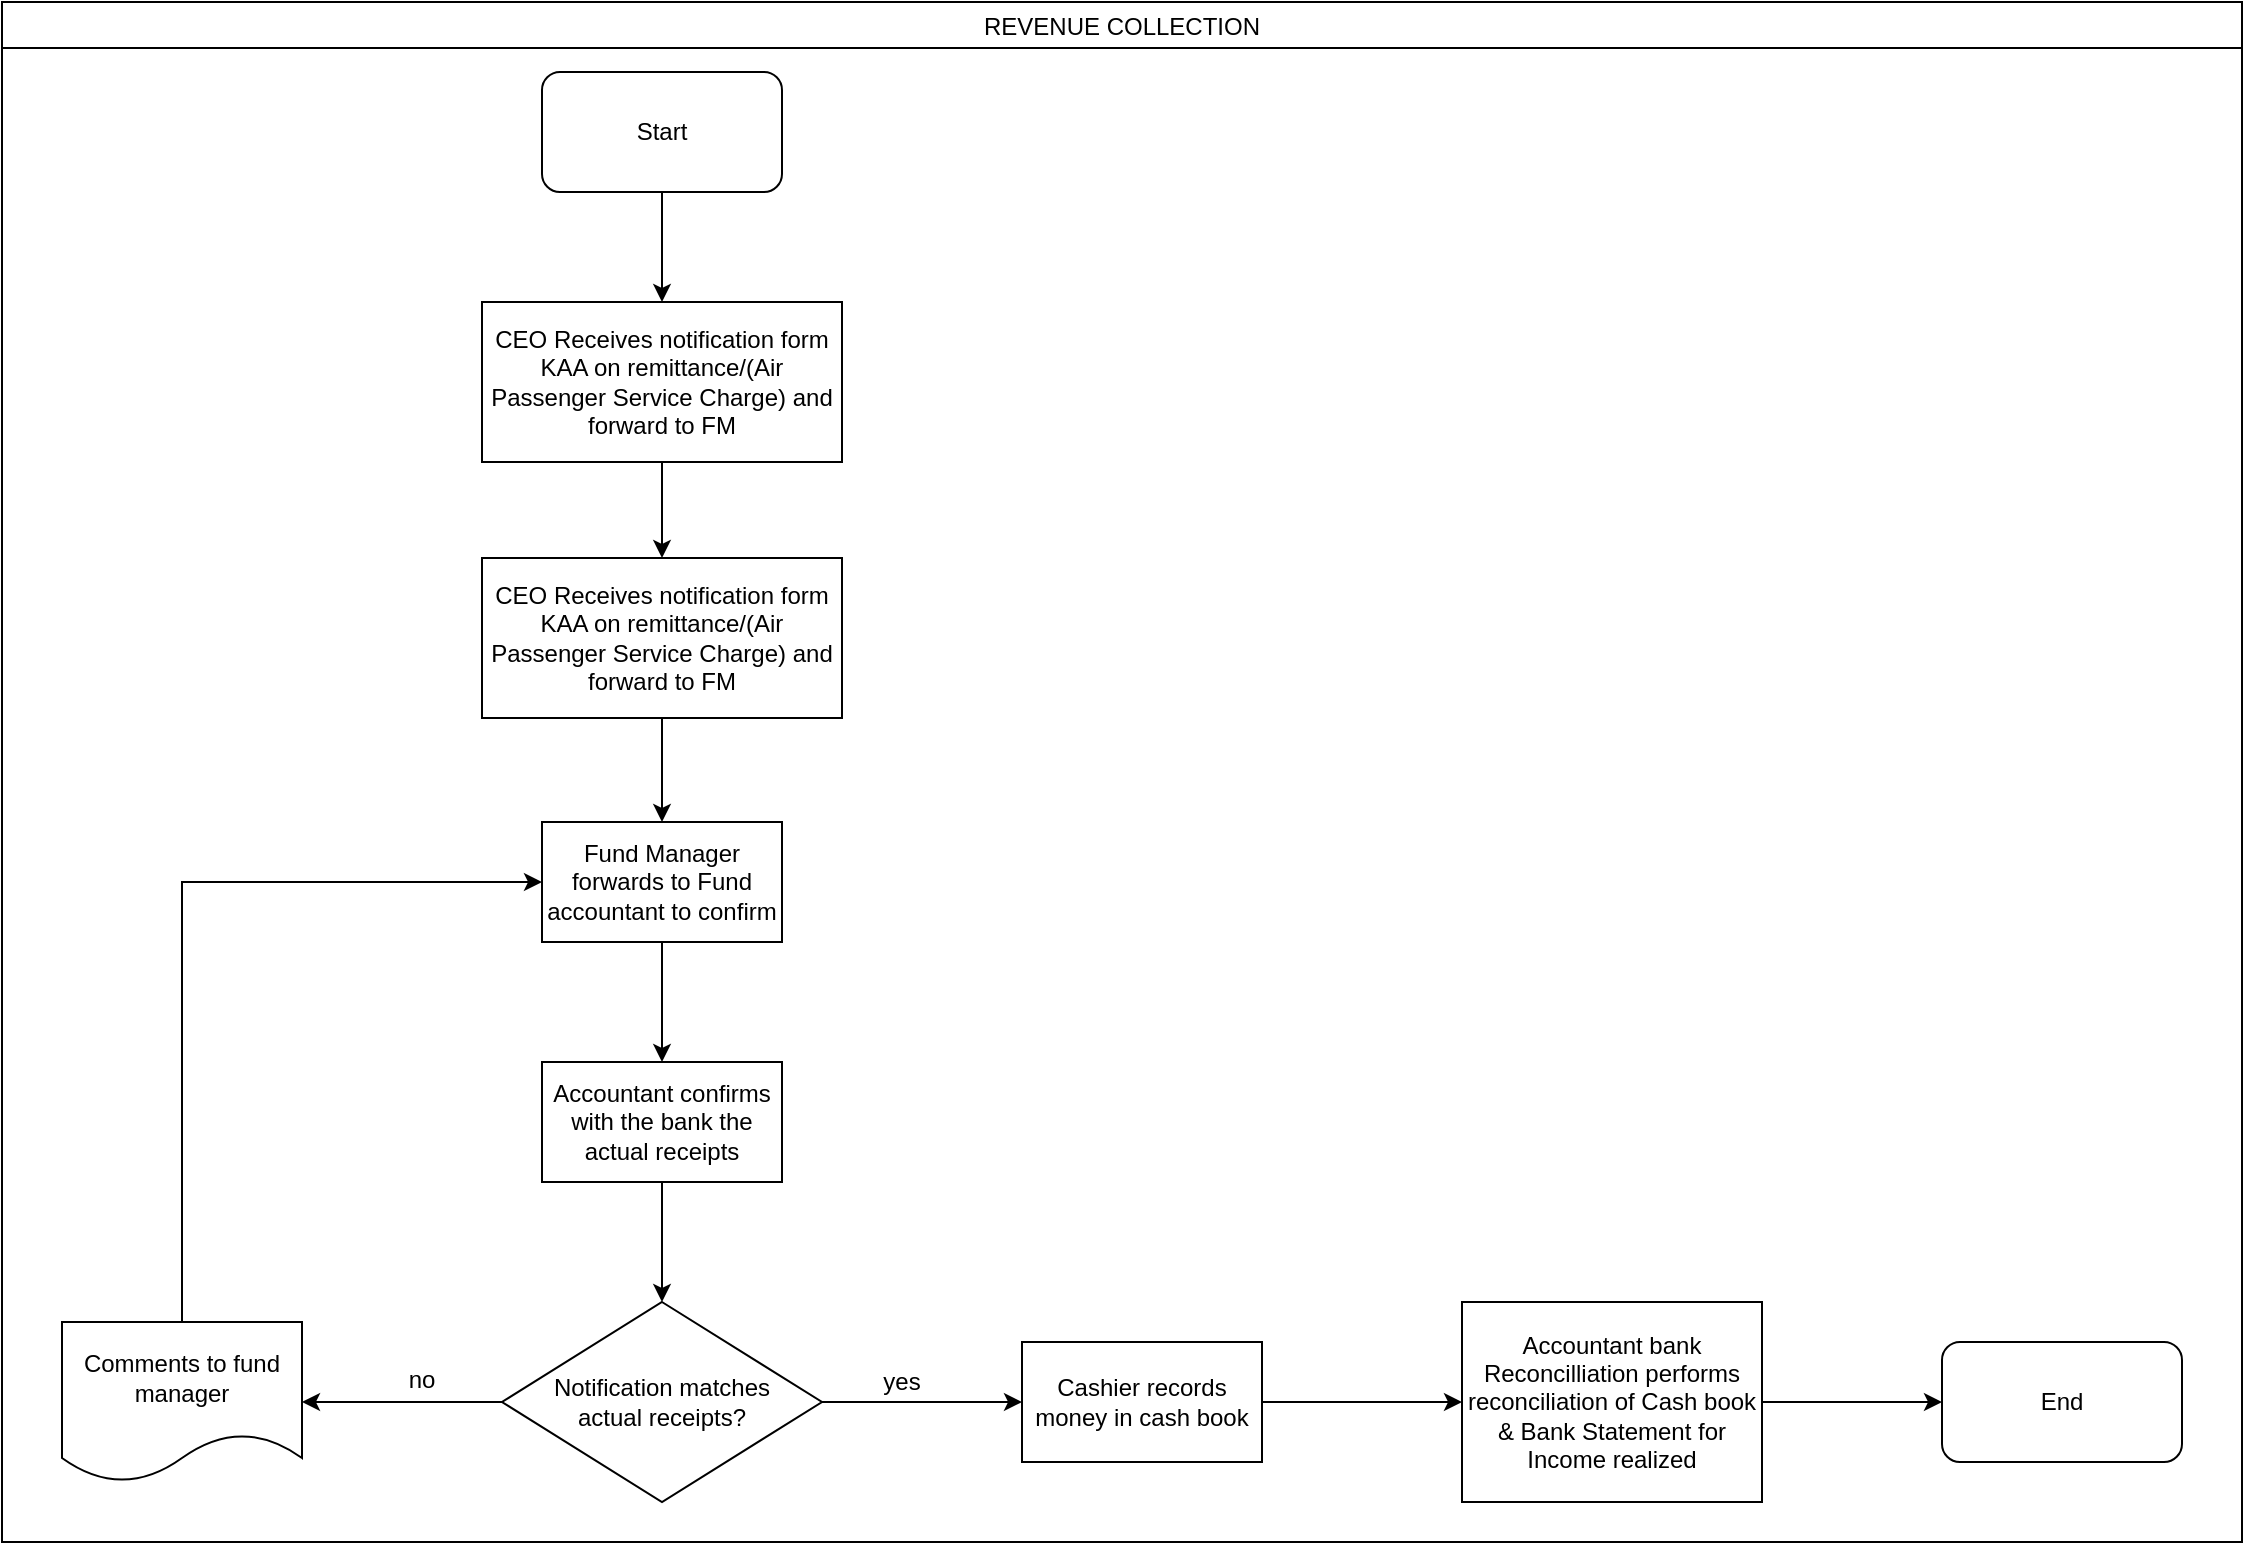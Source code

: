 <mxfile version="14.9.2" type="github">
  <diagram id="zSV-mcFSEV-054tMcBkZ" name="Page-1">
    <mxGraphModel dx="1038" dy="508" grid="1" gridSize="10" guides="1" tooltips="1" connect="1" arrows="1" fold="1" page="1" pageScale="1" pageWidth="1169" pageHeight="827" math="0" shadow="0">
      <root>
        <mxCell id="0" />
        <mxCell id="1" parent="0" />
        <mxCell id="jlbb2lrGJc-DTEXWLsxi-1" value="REVENUE COLLECTION" style="swimlane;fontStyle=0" parent="1" vertex="1">
          <mxGeometry x="10" y="50" width="1120" height="770" as="geometry" />
        </mxCell>
        <mxCell id="jlbb2lrGJc-DTEXWLsxi-2" value="Start" style="rounded=1;whiteSpace=wrap;html=1;" parent="jlbb2lrGJc-DTEXWLsxi-1" vertex="1">
          <mxGeometry x="270" y="35" width="120" height="60" as="geometry" />
        </mxCell>
        <mxCell id="aVXKtxvCKNVIWHCO61aY-2" value="" style="edgeStyle=orthogonalEdgeStyle;rounded=0;orthogonalLoop=1;jettySize=auto;html=1;" edge="1" parent="jlbb2lrGJc-DTEXWLsxi-1" source="jlbb2lrGJc-DTEXWLsxi-3" target="aVXKtxvCKNVIWHCO61aY-1">
          <mxGeometry relative="1" as="geometry" />
        </mxCell>
        <mxCell id="jlbb2lrGJc-DTEXWLsxi-3" value="CEO Receives notification form KAA on remittance/(Air Passenger Service Charge) and forward to FM" style="rounded=0;whiteSpace=wrap;html=1;" parent="jlbb2lrGJc-DTEXWLsxi-1" vertex="1">
          <mxGeometry x="240" y="150" width="180" height="80" as="geometry" />
        </mxCell>
        <mxCell id="jlbb2lrGJc-DTEXWLsxi-5" value="" style="edgeStyle=orthogonalEdgeStyle;rounded=0;orthogonalLoop=1;jettySize=auto;html=1;entryX=0.5;entryY=0;entryDx=0;entryDy=0;" parent="jlbb2lrGJc-DTEXWLsxi-1" source="jlbb2lrGJc-DTEXWLsxi-2" target="jlbb2lrGJc-DTEXWLsxi-3" edge="1">
          <mxGeometry relative="1" as="geometry">
            <mxPoint x="330" y="175" as="targetPoint" />
          </mxGeometry>
        </mxCell>
        <mxCell id="jlbb2lrGJc-DTEXWLsxi-6" value="Fund Manager forwards to Fund accountant to confirm" style="whiteSpace=wrap;html=1;rounded=0;" parent="jlbb2lrGJc-DTEXWLsxi-1" vertex="1">
          <mxGeometry x="270" y="410" width="120" height="60" as="geometry" />
        </mxCell>
        <mxCell id="jlbb2lrGJc-DTEXWLsxi-10" value="&lt;div&gt;Notification matches&lt;/div&gt;&lt;div&gt;actual receipts?&lt;/div&gt;" style="rhombus;whiteSpace=wrap;html=1;rounded=0;" parent="jlbb2lrGJc-DTEXWLsxi-1" vertex="1">
          <mxGeometry x="250" y="650" width="160" height="100" as="geometry" />
        </mxCell>
        <mxCell id="jlbb2lrGJc-DTEXWLsxi-14" value="Accountant bank Reconcilliation performs reconciliation of Cash book &amp;amp; Bank Statement for Income realized" style="whiteSpace=wrap;html=1;rounded=0;" parent="jlbb2lrGJc-DTEXWLsxi-1" vertex="1">
          <mxGeometry x="730" y="650" width="150" height="100" as="geometry" />
        </mxCell>
        <mxCell id="jlbb2lrGJc-DTEXWLsxi-11" value="" style="edgeStyle=orthogonalEdgeStyle;rounded=0;orthogonalLoop=1;jettySize=auto;html=1;" parent="jlbb2lrGJc-DTEXWLsxi-1" source="jlbb2lrGJc-DTEXWLsxi-8" target="jlbb2lrGJc-DTEXWLsxi-10" edge="1">
          <mxGeometry relative="1" as="geometry" />
        </mxCell>
        <mxCell id="jlbb2lrGJc-DTEXWLsxi-8" value="Accountant confirms with the bank the actual receipts" style="whiteSpace=wrap;html=1;rounded=0;" parent="jlbb2lrGJc-DTEXWLsxi-1" vertex="1">
          <mxGeometry x="270" y="530" width="120" height="60" as="geometry" />
        </mxCell>
        <mxCell id="jlbb2lrGJc-DTEXWLsxi-9" value="" style="edgeStyle=orthogonalEdgeStyle;rounded=0;orthogonalLoop=1;jettySize=auto;html=1;" parent="jlbb2lrGJc-DTEXWLsxi-1" source="jlbb2lrGJc-DTEXWLsxi-6" target="jlbb2lrGJc-DTEXWLsxi-8" edge="1">
          <mxGeometry relative="1" as="geometry" />
        </mxCell>
        <mxCell id="jlbb2lrGJc-DTEXWLsxi-15" value="" style="edgeStyle=orthogonalEdgeStyle;rounded=0;orthogonalLoop=1;jettySize=auto;html=1;" parent="jlbb2lrGJc-DTEXWLsxi-1" source="jlbb2lrGJc-DTEXWLsxi-12" target="jlbb2lrGJc-DTEXWLsxi-14" edge="1">
          <mxGeometry relative="1" as="geometry" />
        </mxCell>
        <mxCell id="jlbb2lrGJc-DTEXWLsxi-12" value="Cashier records money in cash book" style="rounded=0;whiteSpace=wrap;html=1;" parent="jlbb2lrGJc-DTEXWLsxi-1" vertex="1">
          <mxGeometry x="510" y="670" width="120" height="60" as="geometry" />
        </mxCell>
        <mxCell id="jlbb2lrGJc-DTEXWLsxi-13" value="" style="edgeStyle=orthogonalEdgeStyle;rounded=0;orthogonalLoop=1;jettySize=auto;html=1;" parent="jlbb2lrGJc-DTEXWLsxi-1" source="jlbb2lrGJc-DTEXWLsxi-10" target="jlbb2lrGJc-DTEXWLsxi-12" edge="1">
          <mxGeometry relative="1" as="geometry" />
        </mxCell>
        <mxCell id="jlbb2lrGJc-DTEXWLsxi-16" value="yes" style="text;html=1;strokeColor=none;fillColor=none;align=center;verticalAlign=middle;whiteSpace=wrap;rounded=0;" parent="jlbb2lrGJc-DTEXWLsxi-1" vertex="1">
          <mxGeometry x="430" y="680" width="40" height="20" as="geometry" />
        </mxCell>
        <mxCell id="jlbb2lrGJc-DTEXWLsxi-17" value="Comments to fund manager" style="shape=document;whiteSpace=wrap;html=1;boundedLbl=1;rounded=0;" parent="jlbb2lrGJc-DTEXWLsxi-1" vertex="1">
          <mxGeometry x="30" y="660" width="120" height="80" as="geometry" />
        </mxCell>
        <mxCell id="jlbb2lrGJc-DTEXWLsxi-18" value="" style="edgeStyle=orthogonalEdgeStyle;rounded=0;orthogonalLoop=1;jettySize=auto;html=1;" parent="jlbb2lrGJc-DTEXWLsxi-1" source="jlbb2lrGJc-DTEXWLsxi-10" target="jlbb2lrGJc-DTEXWLsxi-17" edge="1">
          <mxGeometry relative="1" as="geometry" />
        </mxCell>
        <mxCell id="jlbb2lrGJc-DTEXWLsxi-19" value="no" style="text;html=1;strokeColor=none;fillColor=none;align=center;verticalAlign=middle;whiteSpace=wrap;rounded=0;" parent="jlbb2lrGJc-DTEXWLsxi-1" vertex="1">
          <mxGeometry x="190" y="679" width="40" height="20" as="geometry" />
        </mxCell>
        <mxCell id="jlbb2lrGJc-DTEXWLsxi-21" value="" style="edgeStyle=orthogonalEdgeStyle;rounded=0;orthogonalLoop=1;jettySize=auto;html=1;entryX=0;entryY=0.5;entryDx=0;entryDy=0;" parent="jlbb2lrGJc-DTEXWLsxi-1" source="jlbb2lrGJc-DTEXWLsxi-17" target="jlbb2lrGJc-DTEXWLsxi-6" edge="1">
          <mxGeometry relative="1" as="geometry">
            <mxPoint x="90" y="505" as="targetPoint" />
            <Array as="points">
              <mxPoint x="90" y="440" />
            </Array>
          </mxGeometry>
        </mxCell>
        <mxCell id="jlbb2lrGJc-DTEXWLsxi-24" value="End" style="rounded=1;whiteSpace=wrap;html=1;" parent="jlbb2lrGJc-DTEXWLsxi-1" vertex="1">
          <mxGeometry x="970" y="670" width="120" height="60" as="geometry" />
        </mxCell>
        <mxCell id="jlbb2lrGJc-DTEXWLsxi-23" value="" style="edgeStyle=orthogonalEdgeStyle;rounded=0;orthogonalLoop=1;jettySize=auto;html=1;entryX=0;entryY=0.5;entryDx=0;entryDy=0;" parent="jlbb2lrGJc-DTEXWLsxi-1" source="jlbb2lrGJc-DTEXWLsxi-14" target="jlbb2lrGJc-DTEXWLsxi-24" edge="1">
          <mxGeometry relative="1" as="geometry">
            <mxPoint x="975" y="700" as="targetPoint" />
          </mxGeometry>
        </mxCell>
        <mxCell id="aVXKtxvCKNVIWHCO61aY-3" value="" style="edgeStyle=orthogonalEdgeStyle;rounded=0;orthogonalLoop=1;jettySize=auto;html=1;" edge="1" parent="jlbb2lrGJc-DTEXWLsxi-1" source="aVXKtxvCKNVIWHCO61aY-1" target="jlbb2lrGJc-DTEXWLsxi-6">
          <mxGeometry relative="1" as="geometry" />
        </mxCell>
        <mxCell id="aVXKtxvCKNVIWHCO61aY-1" value="CEO Receives notification form KAA on remittance/(Air Passenger Service Charge) and forward to FM" style="rounded=0;whiteSpace=wrap;html=1;" vertex="1" parent="jlbb2lrGJc-DTEXWLsxi-1">
          <mxGeometry x="240" y="278" width="180" height="80" as="geometry" />
        </mxCell>
      </root>
    </mxGraphModel>
  </diagram>
</mxfile>
